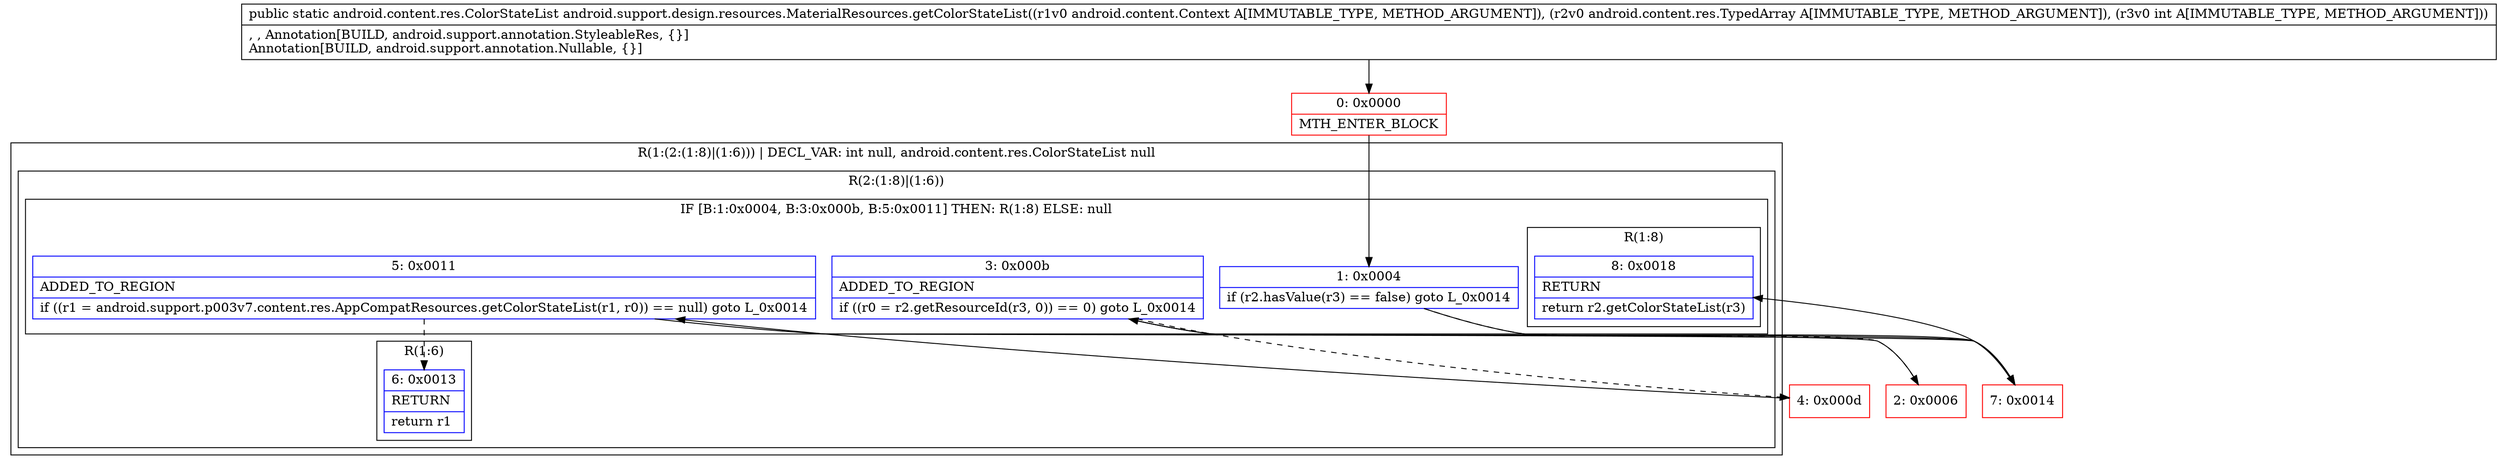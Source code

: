 digraph "CFG forandroid.support.design.resources.MaterialResources.getColorStateList(Landroid\/content\/Context;Landroid\/content\/res\/TypedArray;I)Landroid\/content\/res\/ColorStateList;" {
subgraph cluster_Region_1398253439 {
label = "R(1:(2:(1:8)|(1:6))) | DECL_VAR: int null, android.content.res.ColorStateList null\l";
node [shape=record,color=blue];
subgraph cluster_Region_44487009 {
label = "R(2:(1:8)|(1:6))";
node [shape=record,color=blue];
subgraph cluster_IfRegion_15413749 {
label = "IF [B:1:0x0004, B:3:0x000b, B:5:0x0011] THEN: R(1:8) ELSE: null";
node [shape=record,color=blue];
Node_1 [shape=record,label="{1\:\ 0x0004|if (r2.hasValue(r3) == false) goto L_0x0014\l}"];
Node_3 [shape=record,label="{3\:\ 0x000b|ADDED_TO_REGION\l|if ((r0 = r2.getResourceId(r3, 0)) == 0) goto L_0x0014\l}"];
Node_5 [shape=record,label="{5\:\ 0x0011|ADDED_TO_REGION\l|if ((r1 = android.support.p003v7.content.res.AppCompatResources.getColorStateList(r1, r0)) == null) goto L_0x0014\l}"];
subgraph cluster_Region_475676797 {
label = "R(1:8)";
node [shape=record,color=blue];
Node_8 [shape=record,label="{8\:\ 0x0018|RETURN\l|return r2.getColorStateList(r3)\l}"];
}
}
subgraph cluster_Region_1918394582 {
label = "R(1:6)";
node [shape=record,color=blue];
Node_6 [shape=record,label="{6\:\ 0x0013|RETURN\l|return r1\l}"];
}
}
}
Node_0 [shape=record,color=red,label="{0\:\ 0x0000|MTH_ENTER_BLOCK\l}"];
Node_2 [shape=record,color=red,label="{2\:\ 0x0006}"];
Node_4 [shape=record,color=red,label="{4\:\ 0x000d}"];
Node_7 [shape=record,color=red,label="{7\:\ 0x0014}"];
MethodNode[shape=record,label="{public static android.content.res.ColorStateList android.support.design.resources.MaterialResources.getColorStateList((r1v0 android.content.Context A[IMMUTABLE_TYPE, METHOD_ARGUMENT]), (r2v0 android.content.res.TypedArray A[IMMUTABLE_TYPE, METHOD_ARGUMENT]), (r3v0 int A[IMMUTABLE_TYPE, METHOD_ARGUMENT]))  | , , Annotation[BUILD, android.support.annotation.StyleableRes, \{\}]\lAnnotation[BUILD, android.support.annotation.Nullable, \{\}]\l}"];
MethodNode -> Node_0;
Node_1 -> Node_2[style=dashed];
Node_1 -> Node_7;
Node_3 -> Node_4[style=dashed];
Node_3 -> Node_7;
Node_5 -> Node_6[style=dashed];
Node_5 -> Node_7;
Node_0 -> Node_1;
Node_2 -> Node_3;
Node_4 -> Node_5;
Node_7 -> Node_8;
}

